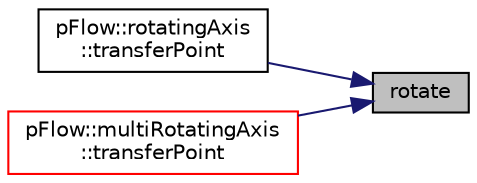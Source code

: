 digraph "rotate"
{
 // LATEX_PDF_SIZE
  edge [fontname="Helvetica",fontsize="10",labelfontname="Helvetica",labelfontsize="10"];
  node [fontname="Helvetica",fontsize="10",shape=record];
  rankdir="RL";
  Node1 [label="rotate",height=0.2,width=0.4,color="black", fillcolor="grey75", style="filled", fontcolor="black",tooltip=" "];
  Node1 -> Node2 [dir="back",color="midnightblue",fontsize="10",style="solid",fontname="Helvetica"];
  Node2 [label="pFlow::rotatingAxis\l::transferPoint",height=0.2,width=0.4,color="black", fillcolor="white", style="filled",URL="$classpFlow_1_1rotatingAxis.html#a2cd6e46c2021ec4fab70c2366e47d482",tooltip=" "];
  Node1 -> Node3 [dir="back",color="midnightblue",fontsize="10",style="solid",fontname="Helvetica"];
  Node3 [label="pFlow::multiRotatingAxis\l::transferPoint",height=0.2,width=0.4,color="red", fillcolor="white", style="filled",URL="$classpFlow_1_1multiRotatingAxis.html#a56d51bacf319278cac71727b57b95c36",tooltip="Translate point p for dt seconds based on the axis information."];
}
